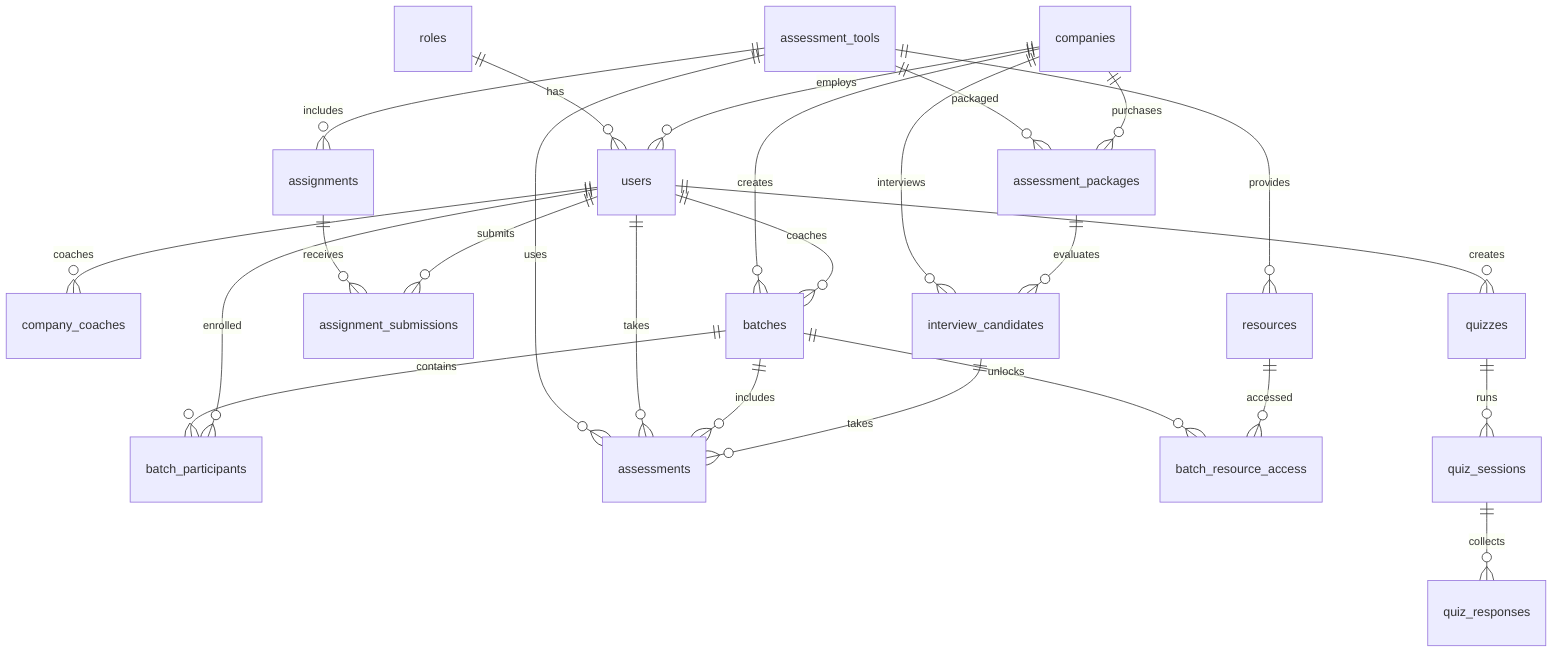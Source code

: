 erDiagram
  %% Core Authentication & Users
  roles ||--o{ users : "has"
  companies ||--o{ users : "employs"
  users ||--o{ company_coaches : "coaches"
  
  %% Learning Management
  companies ||--o{ batches : "creates"
  users ||--o{ batches : "coaches"
  batches ||--o{ batch_participants : "contains"
  users ||--o{ batch_participants : "enrolled"
  
  %% Assessment System
  assessment_tools ||--o{ assessment_packages : "packaged"
  companies ||--o{ assessment_packages : "purchases"
  assessment_tools ||--o{ assessments : "uses"
  users ||--o{ assessments : "takes"
  batches ||--o{ assessments : "includes"
  
  %% Assignments & Content
  assessment_tools ||--o{ assignments : "includes"
  assignments ||--o{ assignment_submissions : "receives"
  users ||--o{ assignment_submissions : "submits"
  assessment_tools ||--o{ resources : "provides"
  batches ||--o{ batch_resource_access : "unlocks"
  resources ||--o{ batch_resource_access : "accessed"
  
  %% Interview Candidates
  companies ||--o{ interview_candidates : "interviews"
  assessment_packages ||--o{ interview_candidates : "evaluates"
  interview_candidates ||--o{ assessments : "takes"
  
  %% Quiz System
  users ||--o{ quizzes : "creates"
  quizzes ||--o{ quiz_sessions : "runs"
  quiz_sessions ||--o{ quiz_responses : "collects"